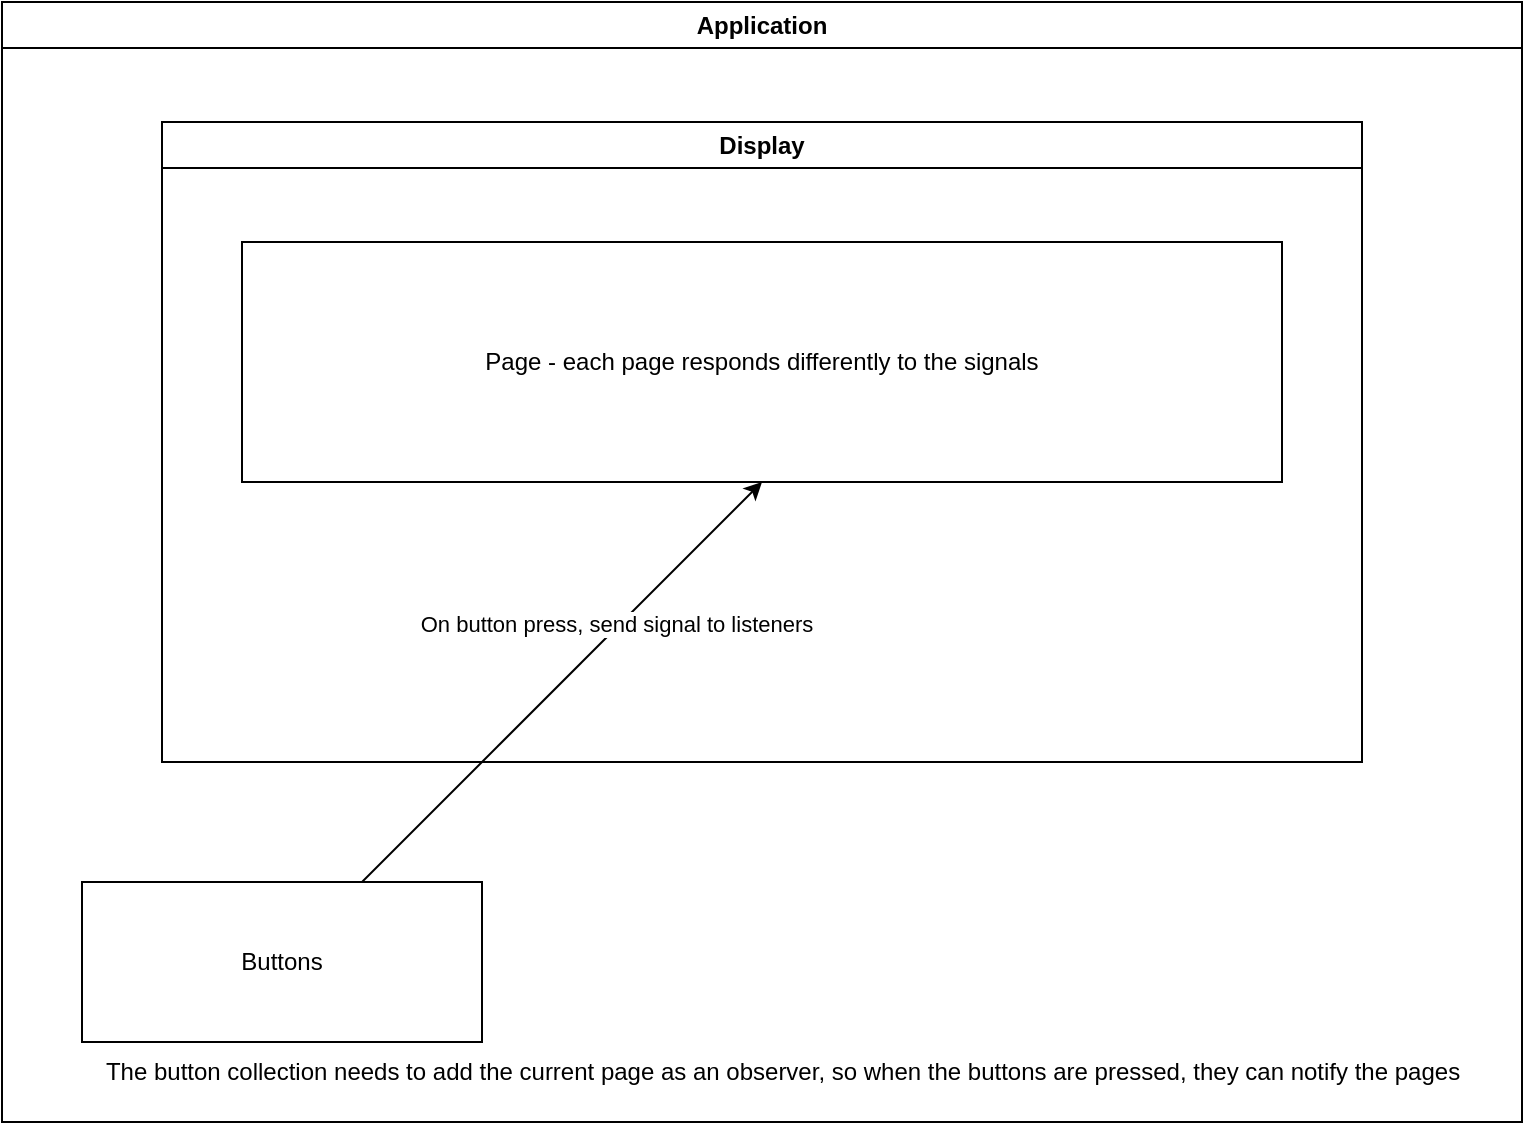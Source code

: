 <mxfile>
    <diagram id="urF-1wc8r2AjxdNRL-ab" name="Page-1">
        <mxGraphModel dx="970" dy="601" grid="1" gridSize="10" guides="1" tooltips="1" connect="1" arrows="1" fold="1" page="1" pageScale="1" pageWidth="850" pageHeight="1100" math="0" shadow="0">
            <root>
                <mxCell id="0"/>
                <mxCell id="1" parent="0"/>
                <mxCell id="3" value="Application" style="swimlane;whiteSpace=wrap;html=1;" vertex="1" parent="1">
                    <mxGeometry x="40" y="40" width="760" height="560" as="geometry"/>
                </mxCell>
                <mxCell id="5" value="Display" style="swimlane;whiteSpace=wrap;html=1;" vertex="1" parent="3">
                    <mxGeometry x="80" y="60" width="600" height="320" as="geometry"/>
                </mxCell>
                <mxCell id="7" value="Page - each page responds differently to the signals" style="rounded=0;whiteSpace=wrap;html=1;" vertex="1" parent="5">
                    <mxGeometry x="40" y="60" width="520" height="120" as="geometry"/>
                </mxCell>
                <mxCell id="8" style="edgeStyle=none;html=1;entryX=0.5;entryY=1;entryDx=0;entryDy=0;" edge="1" parent="3" source="6" target="7">
                    <mxGeometry relative="1" as="geometry"/>
                </mxCell>
                <mxCell id="9" value="On button press, send signal to listeners" style="edgeLabel;html=1;align=center;verticalAlign=middle;resizable=0;points=[];" vertex="1" connectable="0" parent="8">
                    <mxGeometry x="0.28" y="2" relative="1" as="geometry">
                        <mxPoint as="offset"/>
                    </mxGeometry>
                </mxCell>
                <mxCell id="6" value="Buttons" style="rounded=0;whiteSpace=wrap;html=1;" vertex="1" parent="3">
                    <mxGeometry x="40" y="440" width="200" height="80" as="geometry"/>
                </mxCell>
                <mxCell id="10" value="The button collection needs to add the current page as an observer, so when the buttons are pressed, they can notify the pages" style="text;html=1;align=center;verticalAlign=middle;resizable=0;points=[];autosize=1;strokeColor=none;fillColor=none;" vertex="1" parent="3">
                    <mxGeometry x="40" y="520" width="700" height="30" as="geometry"/>
                </mxCell>
            </root>
        </mxGraphModel>
    </diagram>
</mxfile>